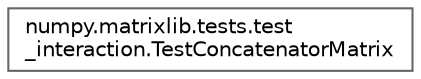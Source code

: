 digraph "Graphical Class Hierarchy"
{
 // LATEX_PDF_SIZE
  bgcolor="transparent";
  edge [fontname=Helvetica,fontsize=10,labelfontname=Helvetica,labelfontsize=10];
  node [fontname=Helvetica,fontsize=10,shape=box,height=0.2,width=0.4];
  rankdir="LR";
  Node0 [id="Node000000",label="numpy.matrixlib.tests.test\l_interaction.TestConcatenatorMatrix",height=0.2,width=0.4,color="grey40", fillcolor="white", style="filled",URL="$dc/d09/classnumpy_1_1matrixlib_1_1tests_1_1test__interaction_1_1TestConcatenatorMatrix.html",tooltip=" "];
}
